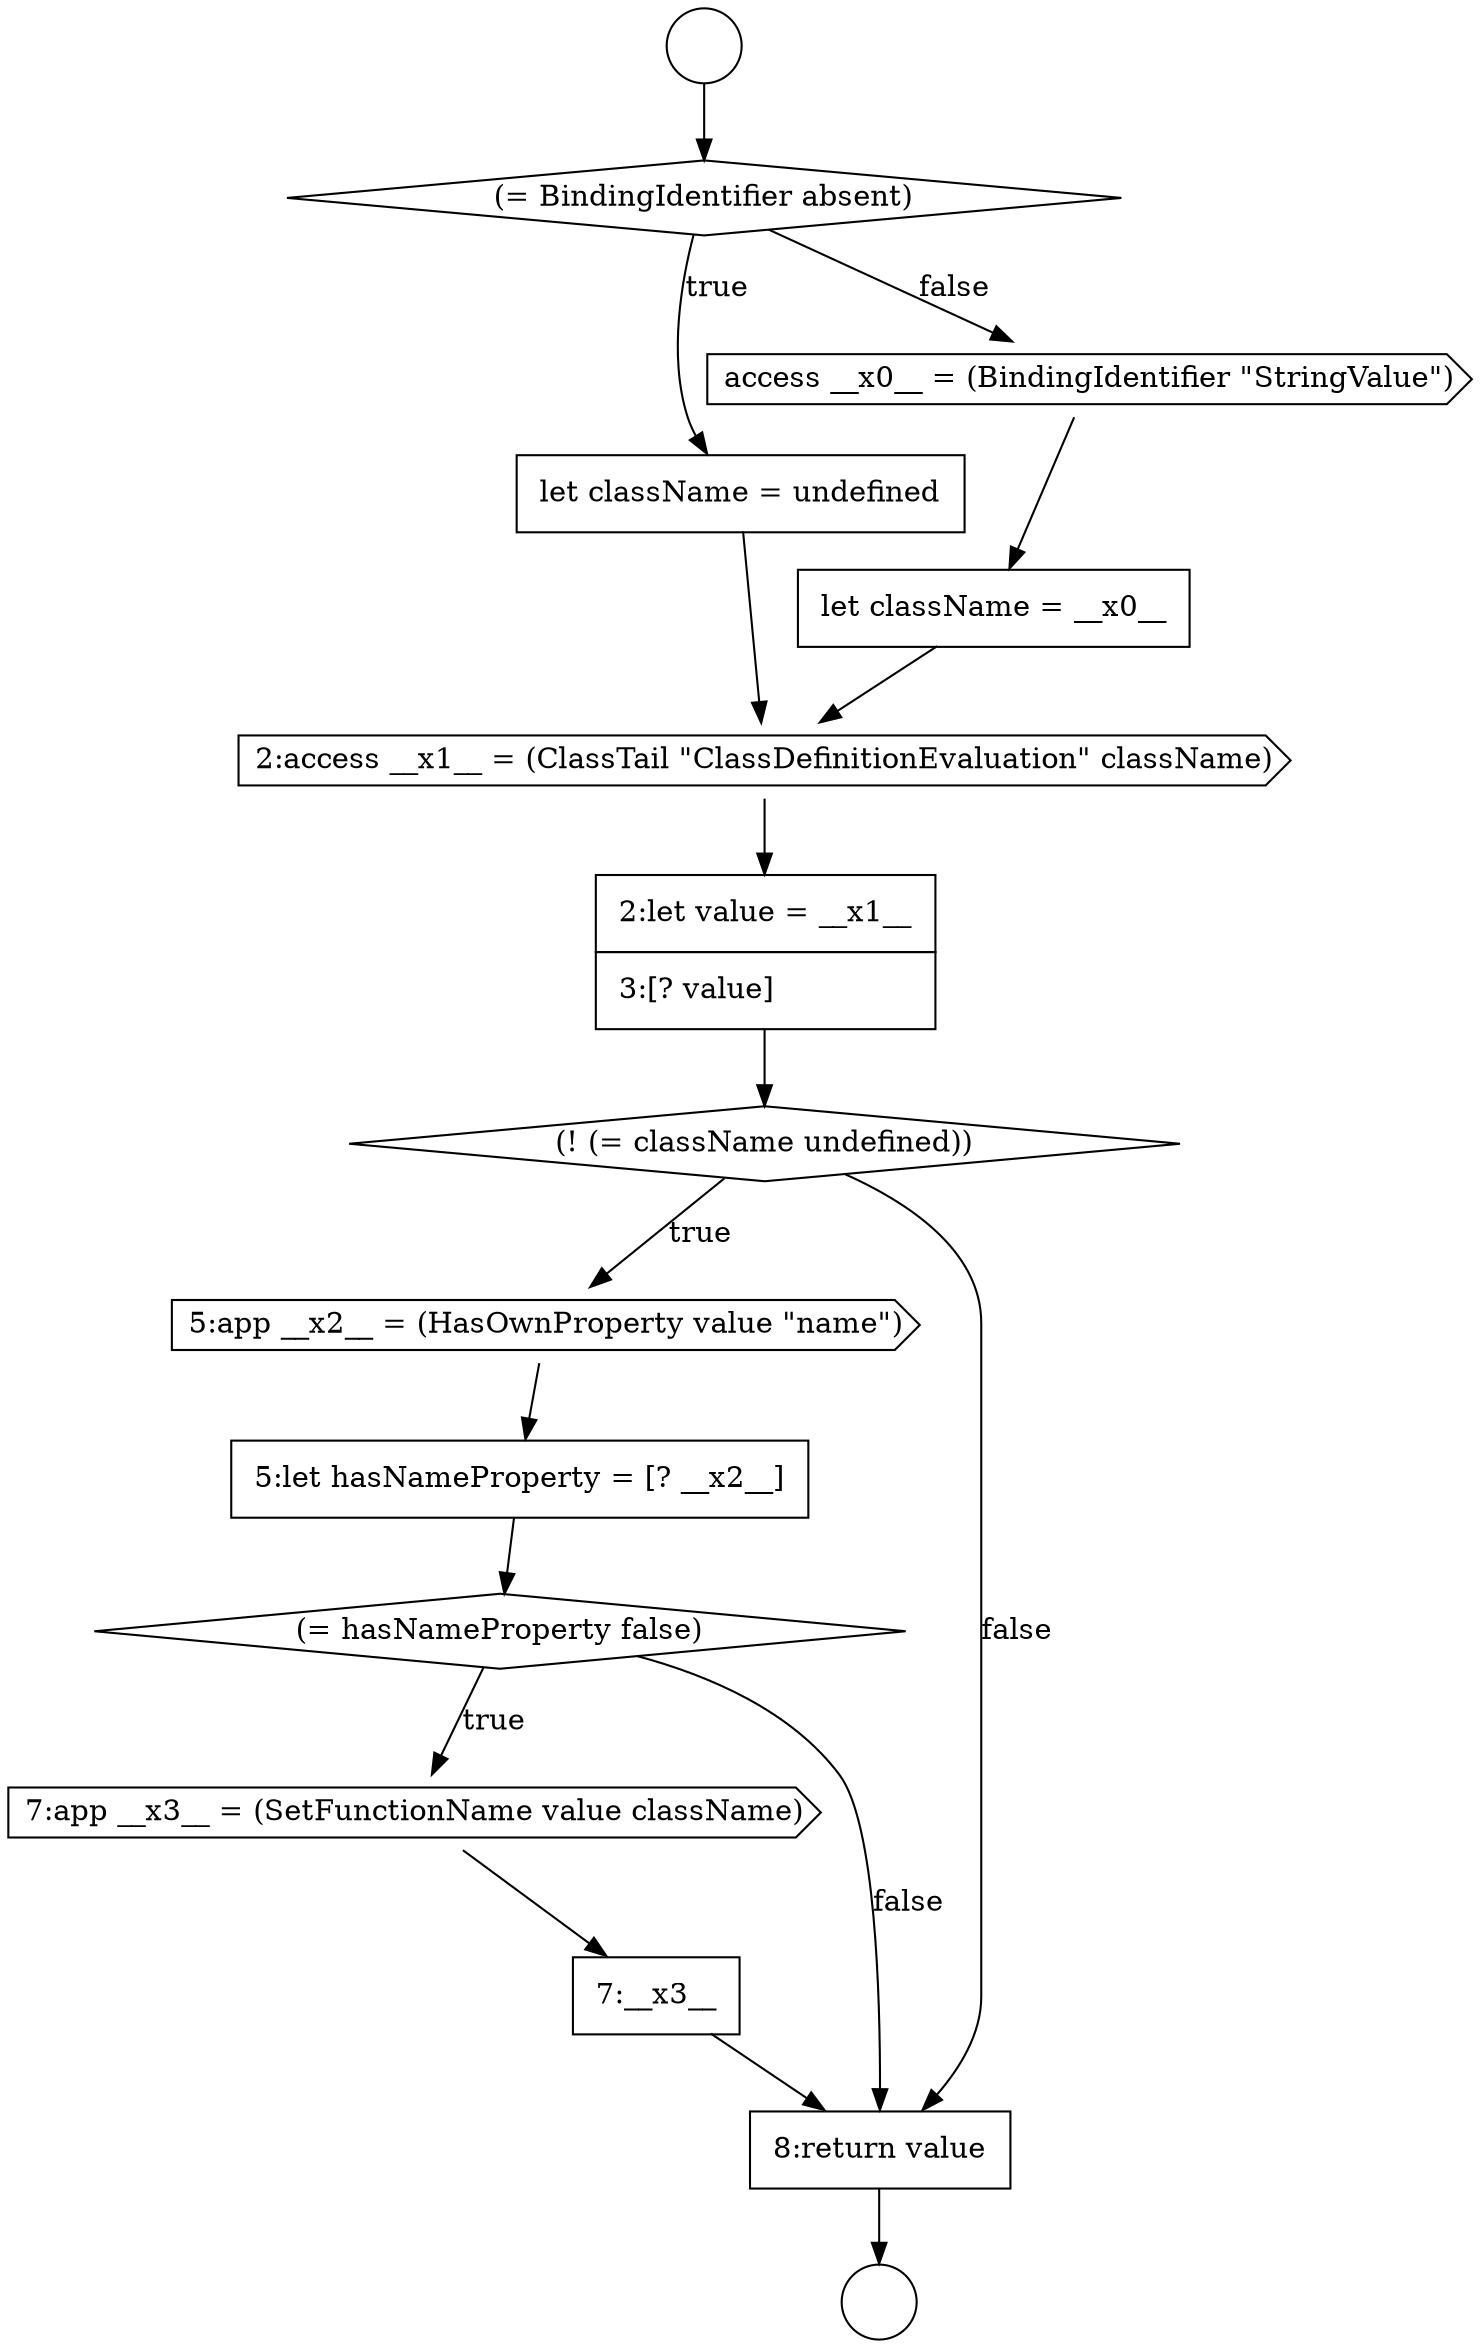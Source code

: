 digraph {
  node8571 [shape=circle label=" " color="black" fillcolor="white" style=filled]
  node8575 [shape=none, margin=0, label=<<font color="black">
    <table border="0" cellborder="1" cellspacing="0" cellpadding="10">
      <tr><td align="left">let className = __x0__</td></tr>
    </table>
  </font>> color="black" fillcolor="white" style=filled]
  node8582 [shape=cds, label=<<font color="black">7:app __x3__ = (SetFunctionName value className)</font>> color="black" fillcolor="white" style=filled]
  node8577 [shape=none, margin=0, label=<<font color="black">
    <table border="0" cellborder="1" cellspacing="0" cellpadding="10">
      <tr><td align="left">2:let value = __x1__</td></tr>
      <tr><td align="left">3:[? value]</td></tr>
    </table>
  </font>> color="black" fillcolor="white" style=filled]
  node8572 [shape=diamond, label=<<font color="black">(= BindingIdentifier absent)</font>> color="black" fillcolor="white" style=filled]
  node8576 [shape=cds, label=<<font color="black">2:access __x1__ = (ClassTail &quot;ClassDefinitionEvaluation&quot; className)</font>> color="black" fillcolor="white" style=filled]
  node8573 [shape=none, margin=0, label=<<font color="black">
    <table border="0" cellborder="1" cellspacing="0" cellpadding="10">
      <tr><td align="left">let className = undefined</td></tr>
    </table>
  </font>> color="black" fillcolor="white" style=filled]
  node8579 [shape=cds, label=<<font color="black">5:app __x2__ = (HasOwnProperty value &quot;name&quot;)</font>> color="black" fillcolor="white" style=filled]
  node8584 [shape=none, margin=0, label=<<font color="black">
    <table border="0" cellborder="1" cellspacing="0" cellpadding="10">
      <tr><td align="left">8:return value</td></tr>
    </table>
  </font>> color="black" fillcolor="white" style=filled]
  node8574 [shape=cds, label=<<font color="black">access __x0__ = (BindingIdentifier &quot;StringValue&quot;)</font>> color="black" fillcolor="white" style=filled]
  node8570 [shape=circle label=" " color="black" fillcolor="white" style=filled]
  node8578 [shape=diamond, label=<<font color="black">(! (= className undefined))</font>> color="black" fillcolor="white" style=filled]
  node8583 [shape=none, margin=0, label=<<font color="black">
    <table border="0" cellborder="1" cellspacing="0" cellpadding="10">
      <tr><td align="left">7:__x3__</td></tr>
    </table>
  </font>> color="black" fillcolor="white" style=filled]
  node8580 [shape=none, margin=0, label=<<font color="black">
    <table border="0" cellborder="1" cellspacing="0" cellpadding="10">
      <tr><td align="left">5:let hasNameProperty = [? __x2__]</td></tr>
    </table>
  </font>> color="black" fillcolor="white" style=filled]
  node8581 [shape=diamond, label=<<font color="black">(= hasNameProperty false)</font>> color="black" fillcolor="white" style=filled]
  node8573 -> node8576 [ color="black"]
  node8582 -> node8583 [ color="black"]
  node8575 -> node8576 [ color="black"]
  node8581 -> node8582 [label=<<font color="black">true</font>> color="black"]
  node8581 -> node8584 [label=<<font color="black">false</font>> color="black"]
  node8579 -> node8580 [ color="black"]
  node8584 -> node8571 [ color="black"]
  node8580 -> node8581 [ color="black"]
  node8577 -> node8578 [ color="black"]
  node8578 -> node8579 [label=<<font color="black">true</font>> color="black"]
  node8578 -> node8584 [label=<<font color="black">false</font>> color="black"]
  node8576 -> node8577 [ color="black"]
  node8570 -> node8572 [ color="black"]
  node8583 -> node8584 [ color="black"]
  node8574 -> node8575 [ color="black"]
  node8572 -> node8573 [label=<<font color="black">true</font>> color="black"]
  node8572 -> node8574 [label=<<font color="black">false</font>> color="black"]
}
